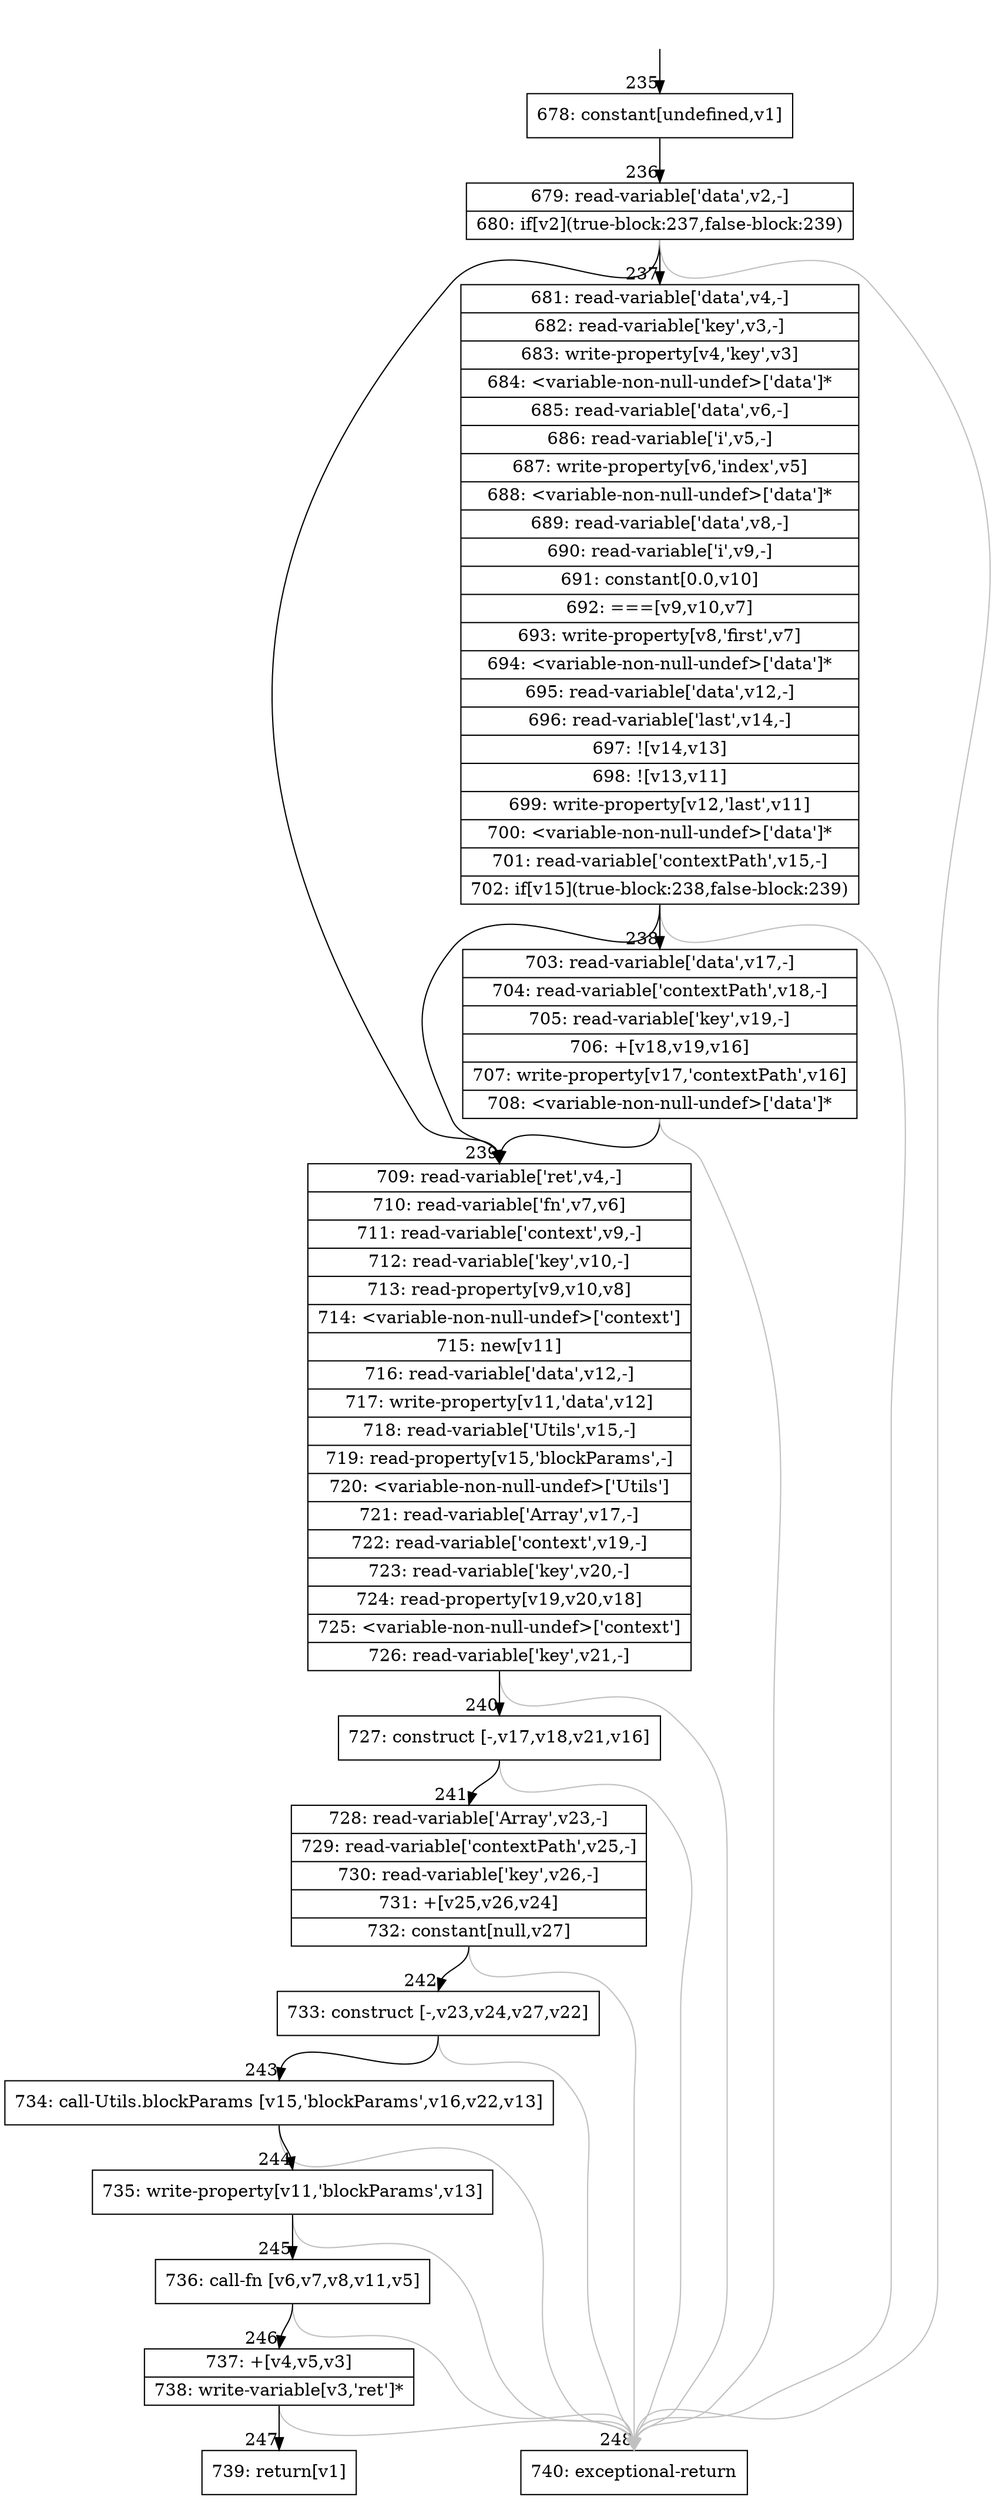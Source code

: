digraph {
rankdir="TD"
BB_entry26[shape=none,label=""];
BB_entry26 -> BB235 [tailport=s, headport=n, headlabel="    235"]
BB235 [shape=record label="{678: constant[undefined,v1]}" ] 
BB235 -> BB236 [tailport=s, headport=n, headlabel="      236"]
BB236 [shape=record label="{679: read-variable['data',v2,-]|680: if[v2](true-block:237,false-block:239)}" ] 
BB236 -> BB237 [tailport=s, headport=n, headlabel="      237"]
BB236 -> BB239 [tailport=s, headport=n, headlabel="      239"]
BB236 -> BB248 [tailport=s, headport=n, color=gray, headlabel="      248"]
BB237 [shape=record label="{681: read-variable['data',v4,-]|682: read-variable['key',v3,-]|683: write-property[v4,'key',v3]|684: \<variable-non-null-undef\>['data']*|685: read-variable['data',v6,-]|686: read-variable['i',v5,-]|687: write-property[v6,'index',v5]|688: \<variable-non-null-undef\>['data']*|689: read-variable['data',v8,-]|690: read-variable['i',v9,-]|691: constant[0.0,v10]|692: ===[v9,v10,v7]|693: write-property[v8,'first',v7]|694: \<variable-non-null-undef\>['data']*|695: read-variable['data',v12,-]|696: read-variable['last',v14,-]|697: ![v14,v13]|698: ![v13,v11]|699: write-property[v12,'last',v11]|700: \<variable-non-null-undef\>['data']*|701: read-variable['contextPath',v15,-]|702: if[v15](true-block:238,false-block:239)}" ] 
BB237 -> BB238 [tailport=s, headport=n, headlabel="      238"]
BB237 -> BB239 [tailport=s, headport=n]
BB237 -> BB248 [tailport=s, headport=n, color=gray]
BB238 [shape=record label="{703: read-variable['data',v17,-]|704: read-variable['contextPath',v18,-]|705: read-variable['key',v19,-]|706: +[v18,v19,v16]|707: write-property[v17,'contextPath',v16]|708: \<variable-non-null-undef\>['data']*}" ] 
BB238 -> BB239 [tailport=s, headport=n]
BB238 -> BB248 [tailport=s, headport=n, color=gray]
BB239 [shape=record label="{709: read-variable['ret',v4,-]|710: read-variable['fn',v7,v6]|711: read-variable['context',v9,-]|712: read-variable['key',v10,-]|713: read-property[v9,v10,v8]|714: \<variable-non-null-undef\>['context']|715: new[v11]|716: read-variable['data',v12,-]|717: write-property[v11,'data',v12]|718: read-variable['Utils',v15,-]|719: read-property[v15,'blockParams',-]|720: \<variable-non-null-undef\>['Utils']|721: read-variable['Array',v17,-]|722: read-variable['context',v19,-]|723: read-variable['key',v20,-]|724: read-property[v19,v20,v18]|725: \<variable-non-null-undef\>['context']|726: read-variable['key',v21,-]}" ] 
BB239 -> BB240 [tailport=s, headport=n, headlabel="      240"]
BB239 -> BB248 [tailport=s, headport=n, color=gray]
BB240 [shape=record label="{727: construct [-,v17,v18,v21,v16]}" ] 
BB240 -> BB241 [tailport=s, headport=n, headlabel="      241"]
BB240 -> BB248 [tailport=s, headport=n, color=gray]
BB241 [shape=record label="{728: read-variable['Array',v23,-]|729: read-variable['contextPath',v25,-]|730: read-variable['key',v26,-]|731: +[v25,v26,v24]|732: constant[null,v27]}" ] 
BB241 -> BB242 [tailport=s, headport=n, headlabel="      242"]
BB241 -> BB248 [tailport=s, headport=n, color=gray]
BB242 [shape=record label="{733: construct [-,v23,v24,v27,v22]}" ] 
BB242 -> BB243 [tailport=s, headport=n, headlabel="      243"]
BB242 -> BB248 [tailport=s, headport=n, color=gray]
BB243 [shape=record label="{734: call-Utils.blockParams [v15,'blockParams',v16,v22,v13]}" ] 
BB243 -> BB244 [tailport=s, headport=n, headlabel="      244"]
BB243 -> BB248 [tailport=s, headport=n, color=gray]
BB244 [shape=record label="{735: write-property[v11,'blockParams',v13]}" ] 
BB244 -> BB245 [tailport=s, headport=n, headlabel="      245"]
BB244 -> BB248 [tailport=s, headport=n, color=gray]
BB245 [shape=record label="{736: call-fn [v6,v7,v8,v11,v5]}" ] 
BB245 -> BB246 [tailport=s, headport=n, headlabel="      246"]
BB245 -> BB248 [tailport=s, headport=n, color=gray]
BB246 [shape=record label="{737: +[v4,v5,v3]|738: write-variable[v3,'ret']*}" ] 
BB246 -> BB247 [tailport=s, headport=n, headlabel="      247"]
BB246 -> BB248 [tailport=s, headport=n, color=gray]
BB247 [shape=record label="{739: return[v1]}" ] 
BB248 [shape=record label="{740: exceptional-return}" ] 
//#$~ 318
}
